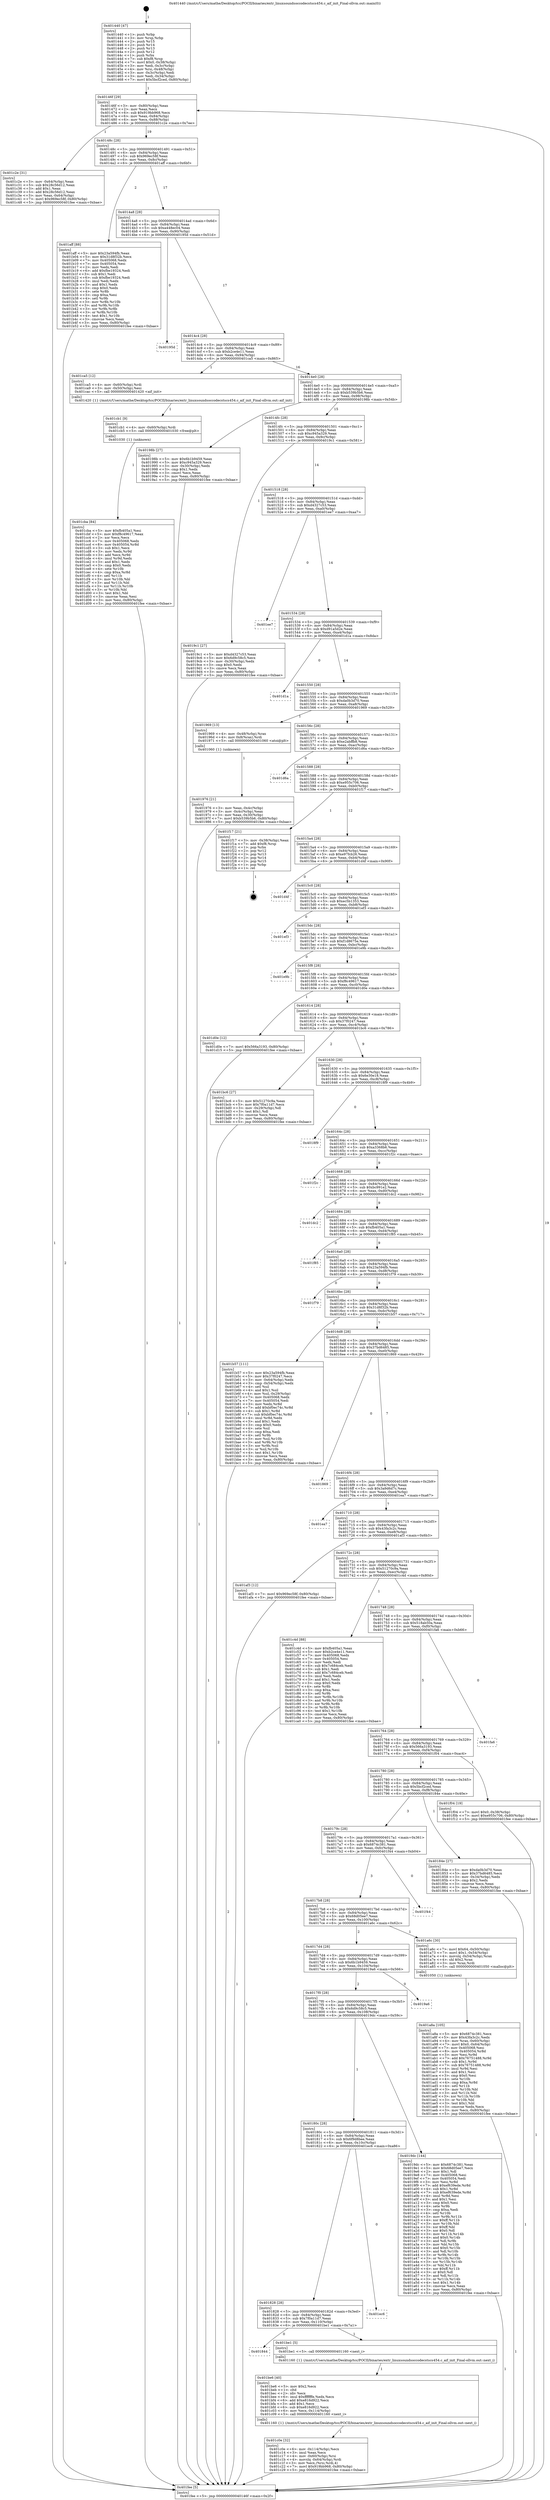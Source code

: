 digraph "0x401440" {
  label = "0x401440 (/mnt/c/Users/mathe/Desktop/tcc/POCII/binaries/extr_linuxsoundsoccodecstscs454.c_aif_init_Final-ollvm.out::main(0))"
  labelloc = "t"
  node[shape=record]

  Entry [label="",width=0.3,height=0.3,shape=circle,fillcolor=black,style=filled]
  "0x40146f" [label="{
     0x40146f [29]\l
     | [instrs]\l
     &nbsp;&nbsp;0x40146f \<+3\>: mov -0x80(%rbp),%eax\l
     &nbsp;&nbsp;0x401472 \<+2\>: mov %eax,%ecx\l
     &nbsp;&nbsp;0x401474 \<+6\>: sub $0x919bb968,%ecx\l
     &nbsp;&nbsp;0x40147a \<+6\>: mov %eax,-0x84(%rbp)\l
     &nbsp;&nbsp;0x401480 \<+6\>: mov %ecx,-0x88(%rbp)\l
     &nbsp;&nbsp;0x401486 \<+6\>: je 0000000000401c2e \<main+0x7ee\>\l
  }"]
  "0x401c2e" [label="{
     0x401c2e [31]\l
     | [instrs]\l
     &nbsp;&nbsp;0x401c2e \<+3\>: mov -0x64(%rbp),%eax\l
     &nbsp;&nbsp;0x401c31 \<+5\>: sub $0x28c56d12,%eax\l
     &nbsp;&nbsp;0x401c36 \<+3\>: add $0x1,%eax\l
     &nbsp;&nbsp;0x401c39 \<+5\>: add $0x28c56d12,%eax\l
     &nbsp;&nbsp;0x401c3e \<+3\>: mov %eax,-0x64(%rbp)\l
     &nbsp;&nbsp;0x401c41 \<+7\>: movl $0x969ec58f,-0x80(%rbp)\l
     &nbsp;&nbsp;0x401c48 \<+5\>: jmp 0000000000401fee \<main+0xbae\>\l
  }"]
  "0x40148c" [label="{
     0x40148c [28]\l
     | [instrs]\l
     &nbsp;&nbsp;0x40148c \<+5\>: jmp 0000000000401491 \<main+0x51\>\l
     &nbsp;&nbsp;0x401491 \<+6\>: mov -0x84(%rbp),%eax\l
     &nbsp;&nbsp;0x401497 \<+5\>: sub $0x969ec58f,%eax\l
     &nbsp;&nbsp;0x40149c \<+6\>: mov %eax,-0x8c(%rbp)\l
     &nbsp;&nbsp;0x4014a2 \<+6\>: je 0000000000401aff \<main+0x6bf\>\l
  }"]
  Exit [label="",width=0.3,height=0.3,shape=circle,fillcolor=black,style=filled,peripheries=2]
  "0x401aff" [label="{
     0x401aff [88]\l
     | [instrs]\l
     &nbsp;&nbsp;0x401aff \<+5\>: mov $0x23a594fb,%eax\l
     &nbsp;&nbsp;0x401b04 \<+5\>: mov $0x31d8f32b,%ecx\l
     &nbsp;&nbsp;0x401b09 \<+7\>: mov 0x405068,%edx\l
     &nbsp;&nbsp;0x401b10 \<+7\>: mov 0x405054,%esi\l
     &nbsp;&nbsp;0x401b17 \<+2\>: mov %edx,%edi\l
     &nbsp;&nbsp;0x401b19 \<+6\>: add $0xfbe19324,%edi\l
     &nbsp;&nbsp;0x401b1f \<+3\>: sub $0x1,%edi\l
     &nbsp;&nbsp;0x401b22 \<+6\>: sub $0xfbe19324,%edi\l
     &nbsp;&nbsp;0x401b28 \<+3\>: imul %edi,%edx\l
     &nbsp;&nbsp;0x401b2b \<+3\>: and $0x1,%edx\l
     &nbsp;&nbsp;0x401b2e \<+3\>: cmp $0x0,%edx\l
     &nbsp;&nbsp;0x401b31 \<+4\>: sete %r8b\l
     &nbsp;&nbsp;0x401b35 \<+3\>: cmp $0xa,%esi\l
     &nbsp;&nbsp;0x401b38 \<+4\>: setl %r9b\l
     &nbsp;&nbsp;0x401b3c \<+3\>: mov %r8b,%r10b\l
     &nbsp;&nbsp;0x401b3f \<+3\>: and %r9b,%r10b\l
     &nbsp;&nbsp;0x401b42 \<+3\>: xor %r9b,%r8b\l
     &nbsp;&nbsp;0x401b45 \<+3\>: or %r8b,%r10b\l
     &nbsp;&nbsp;0x401b48 \<+4\>: test $0x1,%r10b\l
     &nbsp;&nbsp;0x401b4c \<+3\>: cmovne %ecx,%eax\l
     &nbsp;&nbsp;0x401b4f \<+3\>: mov %eax,-0x80(%rbp)\l
     &nbsp;&nbsp;0x401b52 \<+5\>: jmp 0000000000401fee \<main+0xbae\>\l
  }"]
  "0x4014a8" [label="{
     0x4014a8 [28]\l
     | [instrs]\l
     &nbsp;&nbsp;0x4014a8 \<+5\>: jmp 00000000004014ad \<main+0x6d\>\l
     &nbsp;&nbsp;0x4014ad \<+6\>: mov -0x84(%rbp),%eax\l
     &nbsp;&nbsp;0x4014b3 \<+5\>: sub $0xa448ec04,%eax\l
     &nbsp;&nbsp;0x4014b8 \<+6\>: mov %eax,-0x90(%rbp)\l
     &nbsp;&nbsp;0x4014be \<+6\>: je 000000000040195d \<main+0x51d\>\l
  }"]
  "0x401cba" [label="{
     0x401cba [84]\l
     | [instrs]\l
     &nbsp;&nbsp;0x401cba \<+5\>: mov $0xfb405a1,%esi\l
     &nbsp;&nbsp;0x401cbf \<+5\>: mov $0xf8c49617,%eax\l
     &nbsp;&nbsp;0x401cc4 \<+2\>: xor %ecx,%ecx\l
     &nbsp;&nbsp;0x401cc6 \<+7\>: mov 0x405068,%edx\l
     &nbsp;&nbsp;0x401ccd \<+8\>: mov 0x405054,%r8d\l
     &nbsp;&nbsp;0x401cd5 \<+3\>: sub $0x1,%ecx\l
     &nbsp;&nbsp;0x401cd8 \<+3\>: mov %edx,%r9d\l
     &nbsp;&nbsp;0x401cdb \<+3\>: add %ecx,%r9d\l
     &nbsp;&nbsp;0x401cde \<+4\>: imul %r9d,%edx\l
     &nbsp;&nbsp;0x401ce2 \<+3\>: and $0x1,%edx\l
     &nbsp;&nbsp;0x401ce5 \<+3\>: cmp $0x0,%edx\l
     &nbsp;&nbsp;0x401ce8 \<+4\>: sete %r10b\l
     &nbsp;&nbsp;0x401cec \<+4\>: cmp $0xa,%r8d\l
     &nbsp;&nbsp;0x401cf0 \<+4\>: setl %r11b\l
     &nbsp;&nbsp;0x401cf4 \<+3\>: mov %r10b,%bl\l
     &nbsp;&nbsp;0x401cf7 \<+3\>: and %r11b,%bl\l
     &nbsp;&nbsp;0x401cfa \<+3\>: xor %r11b,%r10b\l
     &nbsp;&nbsp;0x401cfd \<+3\>: or %r10b,%bl\l
     &nbsp;&nbsp;0x401d00 \<+3\>: test $0x1,%bl\l
     &nbsp;&nbsp;0x401d03 \<+3\>: cmovne %eax,%esi\l
     &nbsp;&nbsp;0x401d06 \<+3\>: mov %esi,-0x80(%rbp)\l
     &nbsp;&nbsp;0x401d09 \<+5\>: jmp 0000000000401fee \<main+0xbae\>\l
  }"]
  "0x40195d" [label="{
     0x40195d\l
  }", style=dashed]
  "0x4014c4" [label="{
     0x4014c4 [28]\l
     | [instrs]\l
     &nbsp;&nbsp;0x4014c4 \<+5\>: jmp 00000000004014c9 \<main+0x89\>\l
     &nbsp;&nbsp;0x4014c9 \<+6\>: mov -0x84(%rbp),%eax\l
     &nbsp;&nbsp;0x4014cf \<+5\>: sub $0xb2ce4e11,%eax\l
     &nbsp;&nbsp;0x4014d4 \<+6\>: mov %eax,-0x94(%rbp)\l
     &nbsp;&nbsp;0x4014da \<+6\>: je 0000000000401ca5 \<main+0x865\>\l
  }"]
  "0x401cb1" [label="{
     0x401cb1 [9]\l
     | [instrs]\l
     &nbsp;&nbsp;0x401cb1 \<+4\>: mov -0x60(%rbp),%rdi\l
     &nbsp;&nbsp;0x401cb5 \<+5\>: call 0000000000401030 \<free@plt\>\l
     | [calls]\l
     &nbsp;&nbsp;0x401030 \{1\} (unknown)\l
  }"]
  "0x401ca5" [label="{
     0x401ca5 [12]\l
     | [instrs]\l
     &nbsp;&nbsp;0x401ca5 \<+4\>: mov -0x60(%rbp),%rdi\l
     &nbsp;&nbsp;0x401ca9 \<+3\>: mov -0x50(%rbp),%esi\l
     &nbsp;&nbsp;0x401cac \<+5\>: call 0000000000401420 \<aif_init\>\l
     | [calls]\l
     &nbsp;&nbsp;0x401420 \{1\} (/mnt/c/Users/mathe/Desktop/tcc/POCII/binaries/extr_linuxsoundsoccodecstscs454.c_aif_init_Final-ollvm.out::aif_init)\l
  }"]
  "0x4014e0" [label="{
     0x4014e0 [28]\l
     | [instrs]\l
     &nbsp;&nbsp;0x4014e0 \<+5\>: jmp 00000000004014e5 \<main+0xa5\>\l
     &nbsp;&nbsp;0x4014e5 \<+6\>: mov -0x84(%rbp),%eax\l
     &nbsp;&nbsp;0x4014eb \<+5\>: sub $0xb539b5b6,%eax\l
     &nbsp;&nbsp;0x4014f0 \<+6\>: mov %eax,-0x98(%rbp)\l
     &nbsp;&nbsp;0x4014f6 \<+6\>: je 000000000040198b \<main+0x54b\>\l
  }"]
  "0x401c0e" [label="{
     0x401c0e [32]\l
     | [instrs]\l
     &nbsp;&nbsp;0x401c0e \<+6\>: mov -0x114(%rbp),%ecx\l
     &nbsp;&nbsp;0x401c14 \<+3\>: imul %eax,%ecx\l
     &nbsp;&nbsp;0x401c17 \<+4\>: mov -0x60(%rbp),%rsi\l
     &nbsp;&nbsp;0x401c1b \<+4\>: movslq -0x64(%rbp),%rdi\l
     &nbsp;&nbsp;0x401c1f \<+3\>: mov %ecx,(%rsi,%rdi,4)\l
     &nbsp;&nbsp;0x401c22 \<+7\>: movl $0x919bb968,-0x80(%rbp)\l
     &nbsp;&nbsp;0x401c29 \<+5\>: jmp 0000000000401fee \<main+0xbae\>\l
  }"]
  "0x40198b" [label="{
     0x40198b [27]\l
     | [instrs]\l
     &nbsp;&nbsp;0x40198b \<+5\>: mov $0x6b1b9459,%eax\l
     &nbsp;&nbsp;0x401990 \<+5\>: mov $0xc945a329,%ecx\l
     &nbsp;&nbsp;0x401995 \<+3\>: mov -0x30(%rbp),%edx\l
     &nbsp;&nbsp;0x401998 \<+3\>: cmp $0x1,%edx\l
     &nbsp;&nbsp;0x40199b \<+3\>: cmovl %ecx,%eax\l
     &nbsp;&nbsp;0x40199e \<+3\>: mov %eax,-0x80(%rbp)\l
     &nbsp;&nbsp;0x4019a1 \<+5\>: jmp 0000000000401fee \<main+0xbae\>\l
  }"]
  "0x4014fc" [label="{
     0x4014fc [28]\l
     | [instrs]\l
     &nbsp;&nbsp;0x4014fc \<+5\>: jmp 0000000000401501 \<main+0xc1\>\l
     &nbsp;&nbsp;0x401501 \<+6\>: mov -0x84(%rbp),%eax\l
     &nbsp;&nbsp;0x401507 \<+5\>: sub $0xc945a329,%eax\l
     &nbsp;&nbsp;0x40150c \<+6\>: mov %eax,-0x9c(%rbp)\l
     &nbsp;&nbsp;0x401512 \<+6\>: je 00000000004019c1 \<main+0x581\>\l
  }"]
  "0x401be6" [label="{
     0x401be6 [40]\l
     | [instrs]\l
     &nbsp;&nbsp;0x401be6 \<+5\>: mov $0x2,%ecx\l
     &nbsp;&nbsp;0x401beb \<+1\>: cltd\l
     &nbsp;&nbsp;0x401bec \<+2\>: idiv %ecx\l
     &nbsp;&nbsp;0x401bee \<+6\>: imul $0xfffffffe,%edx,%ecx\l
     &nbsp;&nbsp;0x401bf4 \<+6\>: add $0xe816d922,%ecx\l
     &nbsp;&nbsp;0x401bfa \<+3\>: add $0x1,%ecx\l
     &nbsp;&nbsp;0x401bfd \<+6\>: sub $0xe816d922,%ecx\l
     &nbsp;&nbsp;0x401c03 \<+6\>: mov %ecx,-0x114(%rbp)\l
     &nbsp;&nbsp;0x401c09 \<+5\>: call 0000000000401160 \<next_i\>\l
     | [calls]\l
     &nbsp;&nbsp;0x401160 \{1\} (/mnt/c/Users/mathe/Desktop/tcc/POCII/binaries/extr_linuxsoundsoccodecstscs454.c_aif_init_Final-ollvm.out::next_i)\l
  }"]
  "0x4019c1" [label="{
     0x4019c1 [27]\l
     | [instrs]\l
     &nbsp;&nbsp;0x4019c1 \<+5\>: mov $0xd4327c53,%eax\l
     &nbsp;&nbsp;0x4019c6 \<+5\>: mov $0x6d9c58c5,%ecx\l
     &nbsp;&nbsp;0x4019cb \<+3\>: mov -0x30(%rbp),%edx\l
     &nbsp;&nbsp;0x4019ce \<+3\>: cmp $0x0,%edx\l
     &nbsp;&nbsp;0x4019d1 \<+3\>: cmove %ecx,%eax\l
     &nbsp;&nbsp;0x4019d4 \<+3\>: mov %eax,-0x80(%rbp)\l
     &nbsp;&nbsp;0x4019d7 \<+5\>: jmp 0000000000401fee \<main+0xbae\>\l
  }"]
  "0x401518" [label="{
     0x401518 [28]\l
     | [instrs]\l
     &nbsp;&nbsp;0x401518 \<+5\>: jmp 000000000040151d \<main+0xdd\>\l
     &nbsp;&nbsp;0x40151d \<+6\>: mov -0x84(%rbp),%eax\l
     &nbsp;&nbsp;0x401523 \<+5\>: sub $0xd4327c53,%eax\l
     &nbsp;&nbsp;0x401528 \<+6\>: mov %eax,-0xa0(%rbp)\l
     &nbsp;&nbsp;0x40152e \<+6\>: je 0000000000401ee7 \<main+0xaa7\>\l
  }"]
  "0x401844" [label="{
     0x401844\l
  }", style=dashed]
  "0x401ee7" [label="{
     0x401ee7\l
  }", style=dashed]
  "0x401534" [label="{
     0x401534 [28]\l
     | [instrs]\l
     &nbsp;&nbsp;0x401534 \<+5\>: jmp 0000000000401539 \<main+0xf9\>\l
     &nbsp;&nbsp;0x401539 \<+6\>: mov -0x84(%rbp),%eax\l
     &nbsp;&nbsp;0x40153f \<+5\>: sub $0xd91a5d2e,%eax\l
     &nbsp;&nbsp;0x401544 \<+6\>: mov %eax,-0xa4(%rbp)\l
     &nbsp;&nbsp;0x40154a \<+6\>: je 0000000000401d1a \<main+0x8da\>\l
  }"]
  "0x401be1" [label="{
     0x401be1 [5]\l
     | [instrs]\l
     &nbsp;&nbsp;0x401be1 \<+5\>: call 0000000000401160 \<next_i\>\l
     | [calls]\l
     &nbsp;&nbsp;0x401160 \{1\} (/mnt/c/Users/mathe/Desktop/tcc/POCII/binaries/extr_linuxsoundsoccodecstscs454.c_aif_init_Final-ollvm.out::next_i)\l
  }"]
  "0x401d1a" [label="{
     0x401d1a\l
  }", style=dashed]
  "0x401550" [label="{
     0x401550 [28]\l
     | [instrs]\l
     &nbsp;&nbsp;0x401550 \<+5\>: jmp 0000000000401555 \<main+0x115\>\l
     &nbsp;&nbsp;0x401555 \<+6\>: mov -0x84(%rbp),%eax\l
     &nbsp;&nbsp;0x40155b \<+5\>: sub $0xda0b3d70,%eax\l
     &nbsp;&nbsp;0x401560 \<+6\>: mov %eax,-0xa8(%rbp)\l
     &nbsp;&nbsp;0x401566 \<+6\>: je 0000000000401969 \<main+0x529\>\l
  }"]
  "0x401828" [label="{
     0x401828 [28]\l
     | [instrs]\l
     &nbsp;&nbsp;0x401828 \<+5\>: jmp 000000000040182d \<main+0x3ed\>\l
     &nbsp;&nbsp;0x40182d \<+6\>: mov -0x84(%rbp),%eax\l
     &nbsp;&nbsp;0x401833 \<+5\>: sub $0x7f0a11d7,%eax\l
     &nbsp;&nbsp;0x401838 \<+6\>: mov %eax,-0x110(%rbp)\l
     &nbsp;&nbsp;0x40183e \<+6\>: je 0000000000401be1 \<main+0x7a1\>\l
  }"]
  "0x401969" [label="{
     0x401969 [13]\l
     | [instrs]\l
     &nbsp;&nbsp;0x401969 \<+4\>: mov -0x48(%rbp),%rax\l
     &nbsp;&nbsp;0x40196d \<+4\>: mov 0x8(%rax),%rdi\l
     &nbsp;&nbsp;0x401971 \<+5\>: call 0000000000401060 \<atoi@plt\>\l
     | [calls]\l
     &nbsp;&nbsp;0x401060 \{1\} (unknown)\l
  }"]
  "0x40156c" [label="{
     0x40156c [28]\l
     | [instrs]\l
     &nbsp;&nbsp;0x40156c \<+5\>: jmp 0000000000401571 \<main+0x131\>\l
     &nbsp;&nbsp;0x401571 \<+6\>: mov -0x84(%rbp),%eax\l
     &nbsp;&nbsp;0x401577 \<+5\>: sub $0xe2abffb8,%eax\l
     &nbsp;&nbsp;0x40157c \<+6\>: mov %eax,-0xac(%rbp)\l
     &nbsp;&nbsp;0x401582 \<+6\>: je 0000000000401d6a \<main+0x92a\>\l
  }"]
  "0x401ec6" [label="{
     0x401ec6\l
  }", style=dashed]
  "0x401d6a" [label="{
     0x401d6a\l
  }", style=dashed]
  "0x401588" [label="{
     0x401588 [28]\l
     | [instrs]\l
     &nbsp;&nbsp;0x401588 \<+5\>: jmp 000000000040158d \<main+0x14d\>\l
     &nbsp;&nbsp;0x40158d \<+6\>: mov -0x84(%rbp),%eax\l
     &nbsp;&nbsp;0x401593 \<+5\>: sub $0xe955c706,%eax\l
     &nbsp;&nbsp;0x401598 \<+6\>: mov %eax,-0xb0(%rbp)\l
     &nbsp;&nbsp;0x40159e \<+6\>: je 0000000000401f17 \<main+0xad7\>\l
  }"]
  "0x401a8a" [label="{
     0x401a8a [105]\l
     | [instrs]\l
     &nbsp;&nbsp;0x401a8a \<+5\>: mov $0x6874c381,%ecx\l
     &nbsp;&nbsp;0x401a8f \<+5\>: mov $0x43fa3c2c,%edx\l
     &nbsp;&nbsp;0x401a94 \<+4\>: mov %rax,-0x60(%rbp)\l
     &nbsp;&nbsp;0x401a98 \<+7\>: movl $0x0,-0x64(%rbp)\l
     &nbsp;&nbsp;0x401a9f \<+7\>: mov 0x405068,%esi\l
     &nbsp;&nbsp;0x401aa6 \<+8\>: mov 0x405054,%r8d\l
     &nbsp;&nbsp;0x401aae \<+3\>: mov %esi,%r9d\l
     &nbsp;&nbsp;0x401ab1 \<+7\>: add $0x76751488,%r9d\l
     &nbsp;&nbsp;0x401ab8 \<+4\>: sub $0x1,%r9d\l
     &nbsp;&nbsp;0x401abc \<+7\>: sub $0x76751488,%r9d\l
     &nbsp;&nbsp;0x401ac3 \<+4\>: imul %r9d,%esi\l
     &nbsp;&nbsp;0x401ac7 \<+3\>: and $0x1,%esi\l
     &nbsp;&nbsp;0x401aca \<+3\>: cmp $0x0,%esi\l
     &nbsp;&nbsp;0x401acd \<+4\>: sete %r10b\l
     &nbsp;&nbsp;0x401ad1 \<+4\>: cmp $0xa,%r8d\l
     &nbsp;&nbsp;0x401ad5 \<+4\>: setl %r11b\l
     &nbsp;&nbsp;0x401ad9 \<+3\>: mov %r10b,%bl\l
     &nbsp;&nbsp;0x401adc \<+3\>: and %r11b,%bl\l
     &nbsp;&nbsp;0x401adf \<+3\>: xor %r11b,%r10b\l
     &nbsp;&nbsp;0x401ae2 \<+3\>: or %r10b,%bl\l
     &nbsp;&nbsp;0x401ae5 \<+3\>: test $0x1,%bl\l
     &nbsp;&nbsp;0x401ae8 \<+3\>: cmovne %edx,%ecx\l
     &nbsp;&nbsp;0x401aeb \<+3\>: mov %ecx,-0x80(%rbp)\l
     &nbsp;&nbsp;0x401aee \<+5\>: jmp 0000000000401fee \<main+0xbae\>\l
  }"]
  "0x401f17" [label="{
     0x401f17 [21]\l
     | [instrs]\l
     &nbsp;&nbsp;0x401f17 \<+3\>: mov -0x38(%rbp),%eax\l
     &nbsp;&nbsp;0x401f1a \<+7\>: add $0xf8,%rsp\l
     &nbsp;&nbsp;0x401f21 \<+1\>: pop %rbx\l
     &nbsp;&nbsp;0x401f22 \<+2\>: pop %r12\l
     &nbsp;&nbsp;0x401f24 \<+2\>: pop %r13\l
     &nbsp;&nbsp;0x401f26 \<+2\>: pop %r14\l
     &nbsp;&nbsp;0x401f28 \<+2\>: pop %r15\l
     &nbsp;&nbsp;0x401f2a \<+1\>: pop %rbp\l
     &nbsp;&nbsp;0x401f2b \<+1\>: ret\l
  }"]
  "0x4015a4" [label="{
     0x4015a4 [28]\l
     | [instrs]\l
     &nbsp;&nbsp;0x4015a4 \<+5\>: jmp 00000000004015a9 \<main+0x169\>\l
     &nbsp;&nbsp;0x4015a9 \<+6\>: mov -0x84(%rbp),%eax\l
     &nbsp;&nbsp;0x4015af \<+5\>: sub $0xe97fcb26,%eax\l
     &nbsp;&nbsp;0x4015b4 \<+6\>: mov %eax,-0xb4(%rbp)\l
     &nbsp;&nbsp;0x4015ba \<+6\>: je 0000000000401d4f \<main+0x90f\>\l
  }"]
  "0x40180c" [label="{
     0x40180c [28]\l
     | [instrs]\l
     &nbsp;&nbsp;0x40180c \<+5\>: jmp 0000000000401811 \<main+0x3d1\>\l
     &nbsp;&nbsp;0x401811 \<+6\>: mov -0x84(%rbp),%eax\l
     &nbsp;&nbsp;0x401817 \<+5\>: sub $0x6f9d8bee,%eax\l
     &nbsp;&nbsp;0x40181c \<+6\>: mov %eax,-0x10c(%rbp)\l
     &nbsp;&nbsp;0x401822 \<+6\>: je 0000000000401ec6 \<main+0xa86\>\l
  }"]
  "0x401d4f" [label="{
     0x401d4f\l
  }", style=dashed]
  "0x4015c0" [label="{
     0x4015c0 [28]\l
     | [instrs]\l
     &nbsp;&nbsp;0x4015c0 \<+5\>: jmp 00000000004015c5 \<main+0x185\>\l
     &nbsp;&nbsp;0x4015c5 \<+6\>: mov -0x84(%rbp),%eax\l
     &nbsp;&nbsp;0x4015cb \<+5\>: sub $0xec5b1353,%eax\l
     &nbsp;&nbsp;0x4015d0 \<+6\>: mov %eax,-0xb8(%rbp)\l
     &nbsp;&nbsp;0x4015d6 \<+6\>: je 0000000000401ef3 \<main+0xab3\>\l
  }"]
  "0x4019dc" [label="{
     0x4019dc [144]\l
     | [instrs]\l
     &nbsp;&nbsp;0x4019dc \<+5\>: mov $0x6874c381,%eax\l
     &nbsp;&nbsp;0x4019e1 \<+5\>: mov $0x68d05ee7,%ecx\l
     &nbsp;&nbsp;0x4019e6 \<+2\>: mov $0x1,%dl\l
     &nbsp;&nbsp;0x4019e8 \<+7\>: mov 0x405068,%esi\l
     &nbsp;&nbsp;0x4019ef \<+7\>: mov 0x405054,%edi\l
     &nbsp;&nbsp;0x4019f6 \<+3\>: mov %esi,%r8d\l
     &nbsp;&nbsp;0x4019f9 \<+7\>: add $0xef639ede,%r8d\l
     &nbsp;&nbsp;0x401a00 \<+4\>: sub $0x1,%r8d\l
     &nbsp;&nbsp;0x401a04 \<+7\>: sub $0xef639ede,%r8d\l
     &nbsp;&nbsp;0x401a0b \<+4\>: imul %r8d,%esi\l
     &nbsp;&nbsp;0x401a0f \<+3\>: and $0x1,%esi\l
     &nbsp;&nbsp;0x401a12 \<+3\>: cmp $0x0,%esi\l
     &nbsp;&nbsp;0x401a15 \<+4\>: sete %r9b\l
     &nbsp;&nbsp;0x401a19 \<+3\>: cmp $0xa,%edi\l
     &nbsp;&nbsp;0x401a1c \<+4\>: setl %r10b\l
     &nbsp;&nbsp;0x401a20 \<+3\>: mov %r9b,%r11b\l
     &nbsp;&nbsp;0x401a23 \<+4\>: xor $0xff,%r11b\l
     &nbsp;&nbsp;0x401a27 \<+3\>: mov %r10b,%bl\l
     &nbsp;&nbsp;0x401a2a \<+3\>: xor $0xff,%bl\l
     &nbsp;&nbsp;0x401a2d \<+3\>: xor $0x0,%dl\l
     &nbsp;&nbsp;0x401a30 \<+3\>: mov %r11b,%r14b\l
     &nbsp;&nbsp;0x401a33 \<+4\>: and $0x0,%r14b\l
     &nbsp;&nbsp;0x401a37 \<+3\>: and %dl,%r9b\l
     &nbsp;&nbsp;0x401a3a \<+3\>: mov %bl,%r15b\l
     &nbsp;&nbsp;0x401a3d \<+4\>: and $0x0,%r15b\l
     &nbsp;&nbsp;0x401a41 \<+3\>: and %dl,%r10b\l
     &nbsp;&nbsp;0x401a44 \<+3\>: or %r9b,%r14b\l
     &nbsp;&nbsp;0x401a47 \<+3\>: or %r10b,%r15b\l
     &nbsp;&nbsp;0x401a4a \<+3\>: xor %r15b,%r14b\l
     &nbsp;&nbsp;0x401a4d \<+3\>: or %bl,%r11b\l
     &nbsp;&nbsp;0x401a50 \<+4\>: xor $0xff,%r11b\l
     &nbsp;&nbsp;0x401a54 \<+3\>: or $0x0,%dl\l
     &nbsp;&nbsp;0x401a57 \<+3\>: and %dl,%r11b\l
     &nbsp;&nbsp;0x401a5a \<+3\>: or %r11b,%r14b\l
     &nbsp;&nbsp;0x401a5d \<+4\>: test $0x1,%r14b\l
     &nbsp;&nbsp;0x401a61 \<+3\>: cmovne %ecx,%eax\l
     &nbsp;&nbsp;0x401a64 \<+3\>: mov %eax,-0x80(%rbp)\l
     &nbsp;&nbsp;0x401a67 \<+5\>: jmp 0000000000401fee \<main+0xbae\>\l
  }"]
  "0x401ef3" [label="{
     0x401ef3\l
  }", style=dashed]
  "0x4015dc" [label="{
     0x4015dc [28]\l
     | [instrs]\l
     &nbsp;&nbsp;0x4015dc \<+5\>: jmp 00000000004015e1 \<main+0x1a1\>\l
     &nbsp;&nbsp;0x4015e1 \<+6\>: mov -0x84(%rbp),%eax\l
     &nbsp;&nbsp;0x4015e7 \<+5\>: sub $0xf1d8675e,%eax\l
     &nbsp;&nbsp;0x4015ec \<+6\>: mov %eax,-0xbc(%rbp)\l
     &nbsp;&nbsp;0x4015f2 \<+6\>: je 0000000000401e9b \<main+0xa5b\>\l
  }"]
  "0x4017f0" [label="{
     0x4017f0 [28]\l
     | [instrs]\l
     &nbsp;&nbsp;0x4017f0 \<+5\>: jmp 00000000004017f5 \<main+0x3b5\>\l
     &nbsp;&nbsp;0x4017f5 \<+6\>: mov -0x84(%rbp),%eax\l
     &nbsp;&nbsp;0x4017fb \<+5\>: sub $0x6d9c58c5,%eax\l
     &nbsp;&nbsp;0x401800 \<+6\>: mov %eax,-0x108(%rbp)\l
     &nbsp;&nbsp;0x401806 \<+6\>: je 00000000004019dc \<main+0x59c\>\l
  }"]
  "0x401e9b" [label="{
     0x401e9b\l
  }", style=dashed]
  "0x4015f8" [label="{
     0x4015f8 [28]\l
     | [instrs]\l
     &nbsp;&nbsp;0x4015f8 \<+5\>: jmp 00000000004015fd \<main+0x1bd\>\l
     &nbsp;&nbsp;0x4015fd \<+6\>: mov -0x84(%rbp),%eax\l
     &nbsp;&nbsp;0x401603 \<+5\>: sub $0xf8c49617,%eax\l
     &nbsp;&nbsp;0x401608 \<+6\>: mov %eax,-0xc0(%rbp)\l
     &nbsp;&nbsp;0x40160e \<+6\>: je 0000000000401d0e \<main+0x8ce\>\l
  }"]
  "0x4019a6" [label="{
     0x4019a6\l
  }", style=dashed]
  "0x401d0e" [label="{
     0x401d0e [12]\l
     | [instrs]\l
     &nbsp;&nbsp;0x401d0e \<+7\>: movl $0x566a3193,-0x80(%rbp)\l
     &nbsp;&nbsp;0x401d15 \<+5\>: jmp 0000000000401fee \<main+0xbae\>\l
  }"]
  "0x401614" [label="{
     0x401614 [28]\l
     | [instrs]\l
     &nbsp;&nbsp;0x401614 \<+5\>: jmp 0000000000401619 \<main+0x1d9\>\l
     &nbsp;&nbsp;0x401619 \<+6\>: mov -0x84(%rbp),%eax\l
     &nbsp;&nbsp;0x40161f \<+5\>: sub $0x37f0247,%eax\l
     &nbsp;&nbsp;0x401624 \<+6\>: mov %eax,-0xc4(%rbp)\l
     &nbsp;&nbsp;0x40162a \<+6\>: je 0000000000401bc6 \<main+0x786\>\l
  }"]
  "0x4017d4" [label="{
     0x4017d4 [28]\l
     | [instrs]\l
     &nbsp;&nbsp;0x4017d4 \<+5\>: jmp 00000000004017d9 \<main+0x399\>\l
     &nbsp;&nbsp;0x4017d9 \<+6\>: mov -0x84(%rbp),%eax\l
     &nbsp;&nbsp;0x4017df \<+5\>: sub $0x6b1b9459,%eax\l
     &nbsp;&nbsp;0x4017e4 \<+6\>: mov %eax,-0x104(%rbp)\l
     &nbsp;&nbsp;0x4017ea \<+6\>: je 00000000004019a6 \<main+0x566\>\l
  }"]
  "0x401bc6" [label="{
     0x401bc6 [27]\l
     | [instrs]\l
     &nbsp;&nbsp;0x401bc6 \<+5\>: mov $0x51270c9a,%eax\l
     &nbsp;&nbsp;0x401bcb \<+5\>: mov $0x7f0a11d7,%ecx\l
     &nbsp;&nbsp;0x401bd0 \<+3\>: mov -0x29(%rbp),%dl\l
     &nbsp;&nbsp;0x401bd3 \<+3\>: test $0x1,%dl\l
     &nbsp;&nbsp;0x401bd6 \<+3\>: cmovne %ecx,%eax\l
     &nbsp;&nbsp;0x401bd9 \<+3\>: mov %eax,-0x80(%rbp)\l
     &nbsp;&nbsp;0x401bdc \<+5\>: jmp 0000000000401fee \<main+0xbae\>\l
  }"]
  "0x401630" [label="{
     0x401630 [28]\l
     | [instrs]\l
     &nbsp;&nbsp;0x401630 \<+5\>: jmp 0000000000401635 \<main+0x1f5\>\l
     &nbsp;&nbsp;0x401635 \<+6\>: mov -0x84(%rbp),%eax\l
     &nbsp;&nbsp;0x40163b \<+5\>: sub $0x6e30e18,%eax\l
     &nbsp;&nbsp;0x401640 \<+6\>: mov %eax,-0xc8(%rbp)\l
     &nbsp;&nbsp;0x401646 \<+6\>: je 00000000004018f9 \<main+0x4b9\>\l
  }"]
  "0x401a6c" [label="{
     0x401a6c [30]\l
     | [instrs]\l
     &nbsp;&nbsp;0x401a6c \<+7\>: movl $0x64,-0x50(%rbp)\l
     &nbsp;&nbsp;0x401a73 \<+7\>: movl $0x1,-0x54(%rbp)\l
     &nbsp;&nbsp;0x401a7a \<+4\>: movslq -0x54(%rbp),%rax\l
     &nbsp;&nbsp;0x401a7e \<+4\>: shl $0x2,%rax\l
     &nbsp;&nbsp;0x401a82 \<+3\>: mov %rax,%rdi\l
     &nbsp;&nbsp;0x401a85 \<+5\>: call 0000000000401050 \<malloc@plt\>\l
     | [calls]\l
     &nbsp;&nbsp;0x401050 \{1\} (unknown)\l
  }"]
  "0x4018f9" [label="{
     0x4018f9\l
  }", style=dashed]
  "0x40164c" [label="{
     0x40164c [28]\l
     | [instrs]\l
     &nbsp;&nbsp;0x40164c \<+5\>: jmp 0000000000401651 \<main+0x211\>\l
     &nbsp;&nbsp;0x401651 \<+6\>: mov -0x84(%rbp),%eax\l
     &nbsp;&nbsp;0x401657 \<+5\>: sub $0xa3368b6,%eax\l
     &nbsp;&nbsp;0x40165c \<+6\>: mov %eax,-0xcc(%rbp)\l
     &nbsp;&nbsp;0x401662 \<+6\>: je 0000000000401f2c \<main+0xaec\>\l
  }"]
  "0x4017b8" [label="{
     0x4017b8 [28]\l
     | [instrs]\l
     &nbsp;&nbsp;0x4017b8 \<+5\>: jmp 00000000004017bd \<main+0x37d\>\l
     &nbsp;&nbsp;0x4017bd \<+6\>: mov -0x84(%rbp),%eax\l
     &nbsp;&nbsp;0x4017c3 \<+5\>: sub $0x68d05ee7,%eax\l
     &nbsp;&nbsp;0x4017c8 \<+6\>: mov %eax,-0x100(%rbp)\l
     &nbsp;&nbsp;0x4017ce \<+6\>: je 0000000000401a6c \<main+0x62c\>\l
  }"]
  "0x401f2c" [label="{
     0x401f2c\l
  }", style=dashed]
  "0x401668" [label="{
     0x401668 [28]\l
     | [instrs]\l
     &nbsp;&nbsp;0x401668 \<+5\>: jmp 000000000040166d \<main+0x22d\>\l
     &nbsp;&nbsp;0x40166d \<+6\>: mov -0x84(%rbp),%eax\l
     &nbsp;&nbsp;0x401673 \<+5\>: sub $0xbc991e2,%eax\l
     &nbsp;&nbsp;0x401678 \<+6\>: mov %eax,-0xd0(%rbp)\l
     &nbsp;&nbsp;0x40167e \<+6\>: je 0000000000401dc2 \<main+0x982\>\l
  }"]
  "0x401f44" [label="{
     0x401f44\l
  }", style=dashed]
  "0x401dc2" [label="{
     0x401dc2\l
  }", style=dashed]
  "0x401684" [label="{
     0x401684 [28]\l
     | [instrs]\l
     &nbsp;&nbsp;0x401684 \<+5\>: jmp 0000000000401689 \<main+0x249\>\l
     &nbsp;&nbsp;0x401689 \<+6\>: mov -0x84(%rbp),%eax\l
     &nbsp;&nbsp;0x40168f \<+5\>: sub $0xfb405a1,%eax\l
     &nbsp;&nbsp;0x401694 \<+6\>: mov %eax,-0xd4(%rbp)\l
     &nbsp;&nbsp;0x40169a \<+6\>: je 0000000000401f85 \<main+0xb45\>\l
  }"]
  "0x401976" [label="{
     0x401976 [21]\l
     | [instrs]\l
     &nbsp;&nbsp;0x401976 \<+3\>: mov %eax,-0x4c(%rbp)\l
     &nbsp;&nbsp;0x401979 \<+3\>: mov -0x4c(%rbp),%eax\l
     &nbsp;&nbsp;0x40197c \<+3\>: mov %eax,-0x30(%rbp)\l
     &nbsp;&nbsp;0x40197f \<+7\>: movl $0xb539b5b6,-0x80(%rbp)\l
     &nbsp;&nbsp;0x401986 \<+5\>: jmp 0000000000401fee \<main+0xbae\>\l
  }"]
  "0x401f85" [label="{
     0x401f85\l
  }", style=dashed]
  "0x4016a0" [label="{
     0x4016a0 [28]\l
     | [instrs]\l
     &nbsp;&nbsp;0x4016a0 \<+5\>: jmp 00000000004016a5 \<main+0x265\>\l
     &nbsp;&nbsp;0x4016a5 \<+6\>: mov -0x84(%rbp),%eax\l
     &nbsp;&nbsp;0x4016ab \<+5\>: sub $0x23a594fb,%eax\l
     &nbsp;&nbsp;0x4016b0 \<+6\>: mov %eax,-0xd8(%rbp)\l
     &nbsp;&nbsp;0x4016b6 \<+6\>: je 0000000000401f79 \<main+0xb39\>\l
  }"]
  "0x401440" [label="{
     0x401440 [47]\l
     | [instrs]\l
     &nbsp;&nbsp;0x401440 \<+1\>: push %rbp\l
     &nbsp;&nbsp;0x401441 \<+3\>: mov %rsp,%rbp\l
     &nbsp;&nbsp;0x401444 \<+2\>: push %r15\l
     &nbsp;&nbsp;0x401446 \<+2\>: push %r14\l
     &nbsp;&nbsp;0x401448 \<+2\>: push %r13\l
     &nbsp;&nbsp;0x40144a \<+2\>: push %r12\l
     &nbsp;&nbsp;0x40144c \<+1\>: push %rbx\l
     &nbsp;&nbsp;0x40144d \<+7\>: sub $0xf8,%rsp\l
     &nbsp;&nbsp;0x401454 \<+7\>: movl $0x0,-0x38(%rbp)\l
     &nbsp;&nbsp;0x40145b \<+3\>: mov %edi,-0x3c(%rbp)\l
     &nbsp;&nbsp;0x40145e \<+4\>: mov %rsi,-0x48(%rbp)\l
     &nbsp;&nbsp;0x401462 \<+3\>: mov -0x3c(%rbp),%edi\l
     &nbsp;&nbsp;0x401465 \<+3\>: mov %edi,-0x34(%rbp)\l
     &nbsp;&nbsp;0x401468 \<+7\>: movl $0x5bcf2ced,-0x80(%rbp)\l
  }"]
  "0x401f79" [label="{
     0x401f79\l
  }", style=dashed]
  "0x4016bc" [label="{
     0x4016bc [28]\l
     | [instrs]\l
     &nbsp;&nbsp;0x4016bc \<+5\>: jmp 00000000004016c1 \<main+0x281\>\l
     &nbsp;&nbsp;0x4016c1 \<+6\>: mov -0x84(%rbp),%eax\l
     &nbsp;&nbsp;0x4016c7 \<+5\>: sub $0x31d8f32b,%eax\l
     &nbsp;&nbsp;0x4016cc \<+6\>: mov %eax,-0xdc(%rbp)\l
     &nbsp;&nbsp;0x4016d2 \<+6\>: je 0000000000401b57 \<main+0x717\>\l
  }"]
  "0x401fee" [label="{
     0x401fee [5]\l
     | [instrs]\l
     &nbsp;&nbsp;0x401fee \<+5\>: jmp 000000000040146f \<main+0x2f\>\l
  }"]
  "0x401b57" [label="{
     0x401b57 [111]\l
     | [instrs]\l
     &nbsp;&nbsp;0x401b57 \<+5\>: mov $0x23a594fb,%eax\l
     &nbsp;&nbsp;0x401b5c \<+5\>: mov $0x37f0247,%ecx\l
     &nbsp;&nbsp;0x401b61 \<+3\>: mov -0x64(%rbp),%edx\l
     &nbsp;&nbsp;0x401b64 \<+3\>: cmp -0x54(%rbp),%edx\l
     &nbsp;&nbsp;0x401b67 \<+4\>: setl %sil\l
     &nbsp;&nbsp;0x401b6b \<+4\>: and $0x1,%sil\l
     &nbsp;&nbsp;0x401b6f \<+4\>: mov %sil,-0x29(%rbp)\l
     &nbsp;&nbsp;0x401b73 \<+7\>: mov 0x405068,%edx\l
     &nbsp;&nbsp;0x401b7a \<+7\>: mov 0x405054,%edi\l
     &nbsp;&nbsp;0x401b81 \<+3\>: mov %edx,%r8d\l
     &nbsp;&nbsp;0x401b84 \<+7\>: add $0xbf0ec74c,%r8d\l
     &nbsp;&nbsp;0x401b8b \<+4\>: sub $0x1,%r8d\l
     &nbsp;&nbsp;0x401b8f \<+7\>: sub $0xbf0ec74c,%r8d\l
     &nbsp;&nbsp;0x401b96 \<+4\>: imul %r8d,%edx\l
     &nbsp;&nbsp;0x401b9a \<+3\>: and $0x1,%edx\l
     &nbsp;&nbsp;0x401b9d \<+3\>: cmp $0x0,%edx\l
     &nbsp;&nbsp;0x401ba0 \<+4\>: sete %sil\l
     &nbsp;&nbsp;0x401ba4 \<+3\>: cmp $0xa,%edi\l
     &nbsp;&nbsp;0x401ba7 \<+4\>: setl %r9b\l
     &nbsp;&nbsp;0x401bab \<+3\>: mov %sil,%r10b\l
     &nbsp;&nbsp;0x401bae \<+3\>: and %r9b,%r10b\l
     &nbsp;&nbsp;0x401bb1 \<+3\>: xor %r9b,%sil\l
     &nbsp;&nbsp;0x401bb4 \<+3\>: or %sil,%r10b\l
     &nbsp;&nbsp;0x401bb7 \<+4\>: test $0x1,%r10b\l
     &nbsp;&nbsp;0x401bbb \<+3\>: cmovne %ecx,%eax\l
     &nbsp;&nbsp;0x401bbe \<+3\>: mov %eax,-0x80(%rbp)\l
     &nbsp;&nbsp;0x401bc1 \<+5\>: jmp 0000000000401fee \<main+0xbae\>\l
  }"]
  "0x4016d8" [label="{
     0x4016d8 [28]\l
     | [instrs]\l
     &nbsp;&nbsp;0x4016d8 \<+5\>: jmp 00000000004016dd \<main+0x29d\>\l
     &nbsp;&nbsp;0x4016dd \<+6\>: mov -0x84(%rbp),%eax\l
     &nbsp;&nbsp;0x4016e3 \<+5\>: sub $0x37bd6485,%eax\l
     &nbsp;&nbsp;0x4016e8 \<+6\>: mov %eax,-0xe0(%rbp)\l
     &nbsp;&nbsp;0x4016ee \<+6\>: je 0000000000401869 \<main+0x429\>\l
  }"]
  "0x40179c" [label="{
     0x40179c [28]\l
     | [instrs]\l
     &nbsp;&nbsp;0x40179c \<+5\>: jmp 00000000004017a1 \<main+0x361\>\l
     &nbsp;&nbsp;0x4017a1 \<+6\>: mov -0x84(%rbp),%eax\l
     &nbsp;&nbsp;0x4017a7 \<+5\>: sub $0x6874c381,%eax\l
     &nbsp;&nbsp;0x4017ac \<+6\>: mov %eax,-0xfc(%rbp)\l
     &nbsp;&nbsp;0x4017b2 \<+6\>: je 0000000000401f44 \<main+0xb04\>\l
  }"]
  "0x401869" [label="{
     0x401869\l
  }", style=dashed]
  "0x4016f4" [label="{
     0x4016f4 [28]\l
     | [instrs]\l
     &nbsp;&nbsp;0x4016f4 \<+5\>: jmp 00000000004016f9 \<main+0x2b9\>\l
     &nbsp;&nbsp;0x4016f9 \<+6\>: mov -0x84(%rbp),%eax\l
     &nbsp;&nbsp;0x4016ff \<+5\>: sub $0x3a9d6d7c,%eax\l
     &nbsp;&nbsp;0x401704 \<+6\>: mov %eax,-0xe4(%rbp)\l
     &nbsp;&nbsp;0x40170a \<+6\>: je 0000000000401ea7 \<main+0xa67\>\l
  }"]
  "0x40184e" [label="{
     0x40184e [27]\l
     | [instrs]\l
     &nbsp;&nbsp;0x40184e \<+5\>: mov $0xda0b3d70,%eax\l
     &nbsp;&nbsp;0x401853 \<+5\>: mov $0x37bd6485,%ecx\l
     &nbsp;&nbsp;0x401858 \<+3\>: mov -0x34(%rbp),%edx\l
     &nbsp;&nbsp;0x40185b \<+3\>: cmp $0x2,%edx\l
     &nbsp;&nbsp;0x40185e \<+3\>: cmovne %ecx,%eax\l
     &nbsp;&nbsp;0x401861 \<+3\>: mov %eax,-0x80(%rbp)\l
     &nbsp;&nbsp;0x401864 \<+5\>: jmp 0000000000401fee \<main+0xbae\>\l
  }"]
  "0x401ea7" [label="{
     0x401ea7\l
  }", style=dashed]
  "0x401710" [label="{
     0x401710 [28]\l
     | [instrs]\l
     &nbsp;&nbsp;0x401710 \<+5\>: jmp 0000000000401715 \<main+0x2d5\>\l
     &nbsp;&nbsp;0x401715 \<+6\>: mov -0x84(%rbp),%eax\l
     &nbsp;&nbsp;0x40171b \<+5\>: sub $0x43fa3c2c,%eax\l
     &nbsp;&nbsp;0x401720 \<+6\>: mov %eax,-0xe8(%rbp)\l
     &nbsp;&nbsp;0x401726 \<+6\>: je 0000000000401af3 \<main+0x6b3\>\l
  }"]
  "0x401780" [label="{
     0x401780 [28]\l
     | [instrs]\l
     &nbsp;&nbsp;0x401780 \<+5\>: jmp 0000000000401785 \<main+0x345\>\l
     &nbsp;&nbsp;0x401785 \<+6\>: mov -0x84(%rbp),%eax\l
     &nbsp;&nbsp;0x40178b \<+5\>: sub $0x5bcf2ced,%eax\l
     &nbsp;&nbsp;0x401790 \<+6\>: mov %eax,-0xf8(%rbp)\l
     &nbsp;&nbsp;0x401796 \<+6\>: je 000000000040184e \<main+0x40e\>\l
  }"]
  "0x401af3" [label="{
     0x401af3 [12]\l
     | [instrs]\l
     &nbsp;&nbsp;0x401af3 \<+7\>: movl $0x969ec58f,-0x80(%rbp)\l
     &nbsp;&nbsp;0x401afa \<+5\>: jmp 0000000000401fee \<main+0xbae\>\l
  }"]
  "0x40172c" [label="{
     0x40172c [28]\l
     | [instrs]\l
     &nbsp;&nbsp;0x40172c \<+5\>: jmp 0000000000401731 \<main+0x2f1\>\l
     &nbsp;&nbsp;0x401731 \<+6\>: mov -0x84(%rbp),%eax\l
     &nbsp;&nbsp;0x401737 \<+5\>: sub $0x51270c9a,%eax\l
     &nbsp;&nbsp;0x40173c \<+6\>: mov %eax,-0xec(%rbp)\l
     &nbsp;&nbsp;0x401742 \<+6\>: je 0000000000401c4d \<main+0x80d\>\l
  }"]
  "0x401f04" [label="{
     0x401f04 [19]\l
     | [instrs]\l
     &nbsp;&nbsp;0x401f04 \<+7\>: movl $0x0,-0x38(%rbp)\l
     &nbsp;&nbsp;0x401f0b \<+7\>: movl $0xe955c706,-0x80(%rbp)\l
     &nbsp;&nbsp;0x401f12 \<+5\>: jmp 0000000000401fee \<main+0xbae\>\l
  }"]
  "0x401c4d" [label="{
     0x401c4d [88]\l
     | [instrs]\l
     &nbsp;&nbsp;0x401c4d \<+5\>: mov $0xfb405a1,%eax\l
     &nbsp;&nbsp;0x401c52 \<+5\>: mov $0xb2ce4e11,%ecx\l
     &nbsp;&nbsp;0x401c57 \<+7\>: mov 0x405068,%edx\l
     &nbsp;&nbsp;0x401c5e \<+7\>: mov 0x405054,%esi\l
     &nbsp;&nbsp;0x401c65 \<+2\>: mov %edx,%edi\l
     &nbsp;&nbsp;0x401c67 \<+6\>: sub $0x7c684ceb,%edi\l
     &nbsp;&nbsp;0x401c6d \<+3\>: sub $0x1,%edi\l
     &nbsp;&nbsp;0x401c70 \<+6\>: add $0x7c684ceb,%edi\l
     &nbsp;&nbsp;0x401c76 \<+3\>: imul %edi,%edx\l
     &nbsp;&nbsp;0x401c79 \<+3\>: and $0x1,%edx\l
     &nbsp;&nbsp;0x401c7c \<+3\>: cmp $0x0,%edx\l
     &nbsp;&nbsp;0x401c7f \<+4\>: sete %r8b\l
     &nbsp;&nbsp;0x401c83 \<+3\>: cmp $0xa,%esi\l
     &nbsp;&nbsp;0x401c86 \<+4\>: setl %r9b\l
     &nbsp;&nbsp;0x401c8a \<+3\>: mov %r8b,%r10b\l
     &nbsp;&nbsp;0x401c8d \<+3\>: and %r9b,%r10b\l
     &nbsp;&nbsp;0x401c90 \<+3\>: xor %r9b,%r8b\l
     &nbsp;&nbsp;0x401c93 \<+3\>: or %r8b,%r10b\l
     &nbsp;&nbsp;0x401c96 \<+4\>: test $0x1,%r10b\l
     &nbsp;&nbsp;0x401c9a \<+3\>: cmovne %ecx,%eax\l
     &nbsp;&nbsp;0x401c9d \<+3\>: mov %eax,-0x80(%rbp)\l
     &nbsp;&nbsp;0x401ca0 \<+5\>: jmp 0000000000401fee \<main+0xbae\>\l
  }"]
  "0x401748" [label="{
     0x401748 [28]\l
     | [instrs]\l
     &nbsp;&nbsp;0x401748 \<+5\>: jmp 000000000040174d \<main+0x30d\>\l
     &nbsp;&nbsp;0x40174d \<+6\>: mov -0x84(%rbp),%eax\l
     &nbsp;&nbsp;0x401753 \<+5\>: sub $0x518ab50a,%eax\l
     &nbsp;&nbsp;0x401758 \<+6\>: mov %eax,-0xf0(%rbp)\l
     &nbsp;&nbsp;0x40175e \<+6\>: je 0000000000401fa6 \<main+0xb66\>\l
  }"]
  "0x401764" [label="{
     0x401764 [28]\l
     | [instrs]\l
     &nbsp;&nbsp;0x401764 \<+5\>: jmp 0000000000401769 \<main+0x329\>\l
     &nbsp;&nbsp;0x401769 \<+6\>: mov -0x84(%rbp),%eax\l
     &nbsp;&nbsp;0x40176f \<+5\>: sub $0x566a3193,%eax\l
     &nbsp;&nbsp;0x401774 \<+6\>: mov %eax,-0xf4(%rbp)\l
     &nbsp;&nbsp;0x40177a \<+6\>: je 0000000000401f04 \<main+0xac4\>\l
  }"]
  "0x401fa6" [label="{
     0x401fa6\l
  }", style=dashed]
  Entry -> "0x401440" [label=" 1"]
  "0x40146f" -> "0x401c2e" [label=" 1"]
  "0x40146f" -> "0x40148c" [label=" 19"]
  "0x401f17" -> Exit [label=" 1"]
  "0x40148c" -> "0x401aff" [label=" 2"]
  "0x40148c" -> "0x4014a8" [label=" 17"]
  "0x401f04" -> "0x401fee" [label=" 1"]
  "0x4014a8" -> "0x40195d" [label=" 0"]
  "0x4014a8" -> "0x4014c4" [label=" 17"]
  "0x401d0e" -> "0x401fee" [label=" 1"]
  "0x4014c4" -> "0x401ca5" [label=" 1"]
  "0x4014c4" -> "0x4014e0" [label=" 16"]
  "0x401cba" -> "0x401fee" [label=" 1"]
  "0x4014e0" -> "0x40198b" [label=" 1"]
  "0x4014e0" -> "0x4014fc" [label=" 15"]
  "0x401cb1" -> "0x401cba" [label=" 1"]
  "0x4014fc" -> "0x4019c1" [label=" 1"]
  "0x4014fc" -> "0x401518" [label=" 14"]
  "0x401ca5" -> "0x401cb1" [label=" 1"]
  "0x401518" -> "0x401ee7" [label=" 0"]
  "0x401518" -> "0x401534" [label=" 14"]
  "0x401c4d" -> "0x401fee" [label=" 1"]
  "0x401534" -> "0x401d1a" [label=" 0"]
  "0x401534" -> "0x401550" [label=" 14"]
  "0x401c2e" -> "0x401fee" [label=" 1"]
  "0x401550" -> "0x401969" [label=" 1"]
  "0x401550" -> "0x40156c" [label=" 13"]
  "0x401be6" -> "0x401c0e" [label=" 1"]
  "0x40156c" -> "0x401d6a" [label=" 0"]
  "0x40156c" -> "0x401588" [label=" 13"]
  "0x401be1" -> "0x401be6" [label=" 1"]
  "0x401588" -> "0x401f17" [label=" 1"]
  "0x401588" -> "0x4015a4" [label=" 12"]
  "0x401828" -> "0x401be1" [label=" 1"]
  "0x4015a4" -> "0x401d4f" [label=" 0"]
  "0x4015a4" -> "0x4015c0" [label=" 12"]
  "0x401c0e" -> "0x401fee" [label=" 1"]
  "0x4015c0" -> "0x401ef3" [label=" 0"]
  "0x4015c0" -> "0x4015dc" [label=" 12"]
  "0x40180c" -> "0x401828" [label=" 1"]
  "0x4015dc" -> "0x401e9b" [label=" 0"]
  "0x4015dc" -> "0x4015f8" [label=" 12"]
  "0x401828" -> "0x401844" [label=" 0"]
  "0x4015f8" -> "0x401d0e" [label=" 1"]
  "0x4015f8" -> "0x401614" [label=" 11"]
  "0x401bc6" -> "0x401fee" [label=" 2"]
  "0x401614" -> "0x401bc6" [label=" 2"]
  "0x401614" -> "0x401630" [label=" 9"]
  "0x401aff" -> "0x401fee" [label=" 2"]
  "0x401630" -> "0x4018f9" [label=" 0"]
  "0x401630" -> "0x40164c" [label=" 9"]
  "0x401af3" -> "0x401fee" [label=" 1"]
  "0x40164c" -> "0x401f2c" [label=" 0"]
  "0x40164c" -> "0x401668" [label=" 9"]
  "0x401a6c" -> "0x401a8a" [label=" 1"]
  "0x401668" -> "0x401dc2" [label=" 0"]
  "0x401668" -> "0x401684" [label=" 9"]
  "0x4019dc" -> "0x401fee" [label=" 1"]
  "0x401684" -> "0x401f85" [label=" 0"]
  "0x401684" -> "0x4016a0" [label=" 9"]
  "0x4017f0" -> "0x4019dc" [label=" 1"]
  "0x4016a0" -> "0x401f79" [label=" 0"]
  "0x4016a0" -> "0x4016bc" [label=" 9"]
  "0x40180c" -> "0x401ec6" [label=" 0"]
  "0x4016bc" -> "0x401b57" [label=" 2"]
  "0x4016bc" -> "0x4016d8" [label=" 7"]
  "0x4017d4" -> "0x4017f0" [label=" 2"]
  "0x4016d8" -> "0x401869" [label=" 0"]
  "0x4016d8" -> "0x4016f4" [label=" 7"]
  "0x4017d4" -> "0x4019a6" [label=" 0"]
  "0x4016f4" -> "0x401ea7" [label=" 0"]
  "0x4016f4" -> "0x401710" [label=" 7"]
  "0x401b57" -> "0x401fee" [label=" 2"]
  "0x401710" -> "0x401af3" [label=" 1"]
  "0x401710" -> "0x40172c" [label=" 6"]
  "0x4017b8" -> "0x401a6c" [label=" 1"]
  "0x40172c" -> "0x401c4d" [label=" 1"]
  "0x40172c" -> "0x401748" [label=" 5"]
  "0x401a8a" -> "0x401fee" [label=" 1"]
  "0x401748" -> "0x401fa6" [label=" 0"]
  "0x401748" -> "0x401764" [label=" 5"]
  "0x40179c" -> "0x4017b8" [label=" 3"]
  "0x401764" -> "0x401f04" [label=" 1"]
  "0x401764" -> "0x401780" [label=" 4"]
  "0x4017b8" -> "0x4017d4" [label=" 2"]
  "0x401780" -> "0x40184e" [label=" 1"]
  "0x401780" -> "0x40179c" [label=" 3"]
  "0x40184e" -> "0x401fee" [label=" 1"]
  "0x401440" -> "0x40146f" [label=" 1"]
  "0x401fee" -> "0x40146f" [label=" 19"]
  "0x401969" -> "0x401976" [label=" 1"]
  "0x401976" -> "0x401fee" [label=" 1"]
  "0x40198b" -> "0x401fee" [label=" 1"]
  "0x4019c1" -> "0x401fee" [label=" 1"]
  "0x4017f0" -> "0x40180c" [label=" 1"]
  "0x40179c" -> "0x401f44" [label=" 0"]
}

